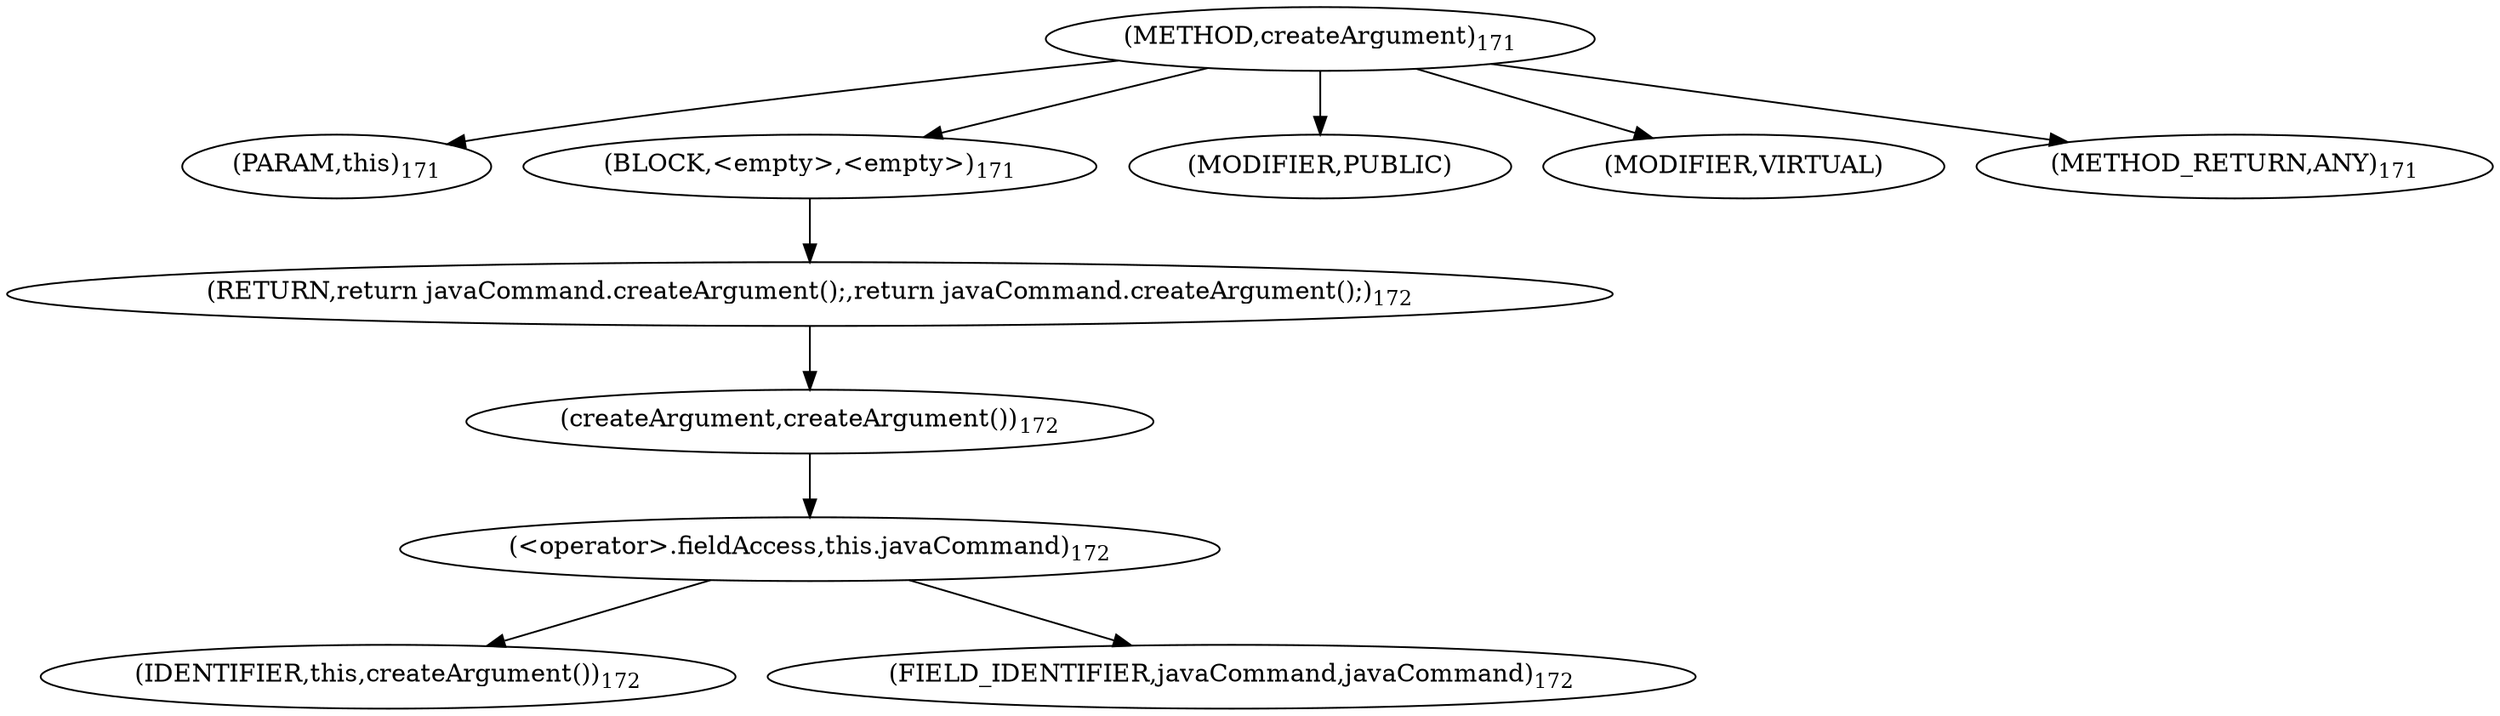 digraph "createArgument" {  
"355" [label = <(METHOD,createArgument)<SUB>171</SUB>> ]
"356" [label = <(PARAM,this)<SUB>171</SUB>> ]
"357" [label = <(BLOCK,&lt;empty&gt;,&lt;empty&gt;)<SUB>171</SUB>> ]
"358" [label = <(RETURN,return javaCommand.createArgument();,return javaCommand.createArgument();)<SUB>172</SUB>> ]
"359" [label = <(createArgument,createArgument())<SUB>172</SUB>> ]
"360" [label = <(&lt;operator&gt;.fieldAccess,this.javaCommand)<SUB>172</SUB>> ]
"361" [label = <(IDENTIFIER,this,createArgument())<SUB>172</SUB>> ]
"362" [label = <(FIELD_IDENTIFIER,javaCommand,javaCommand)<SUB>172</SUB>> ]
"363" [label = <(MODIFIER,PUBLIC)> ]
"364" [label = <(MODIFIER,VIRTUAL)> ]
"365" [label = <(METHOD_RETURN,ANY)<SUB>171</SUB>> ]
  "355" -> "356" 
  "355" -> "357" 
  "355" -> "363" 
  "355" -> "364" 
  "355" -> "365" 
  "357" -> "358" 
  "358" -> "359" 
  "359" -> "360" 
  "360" -> "361" 
  "360" -> "362" 
}
